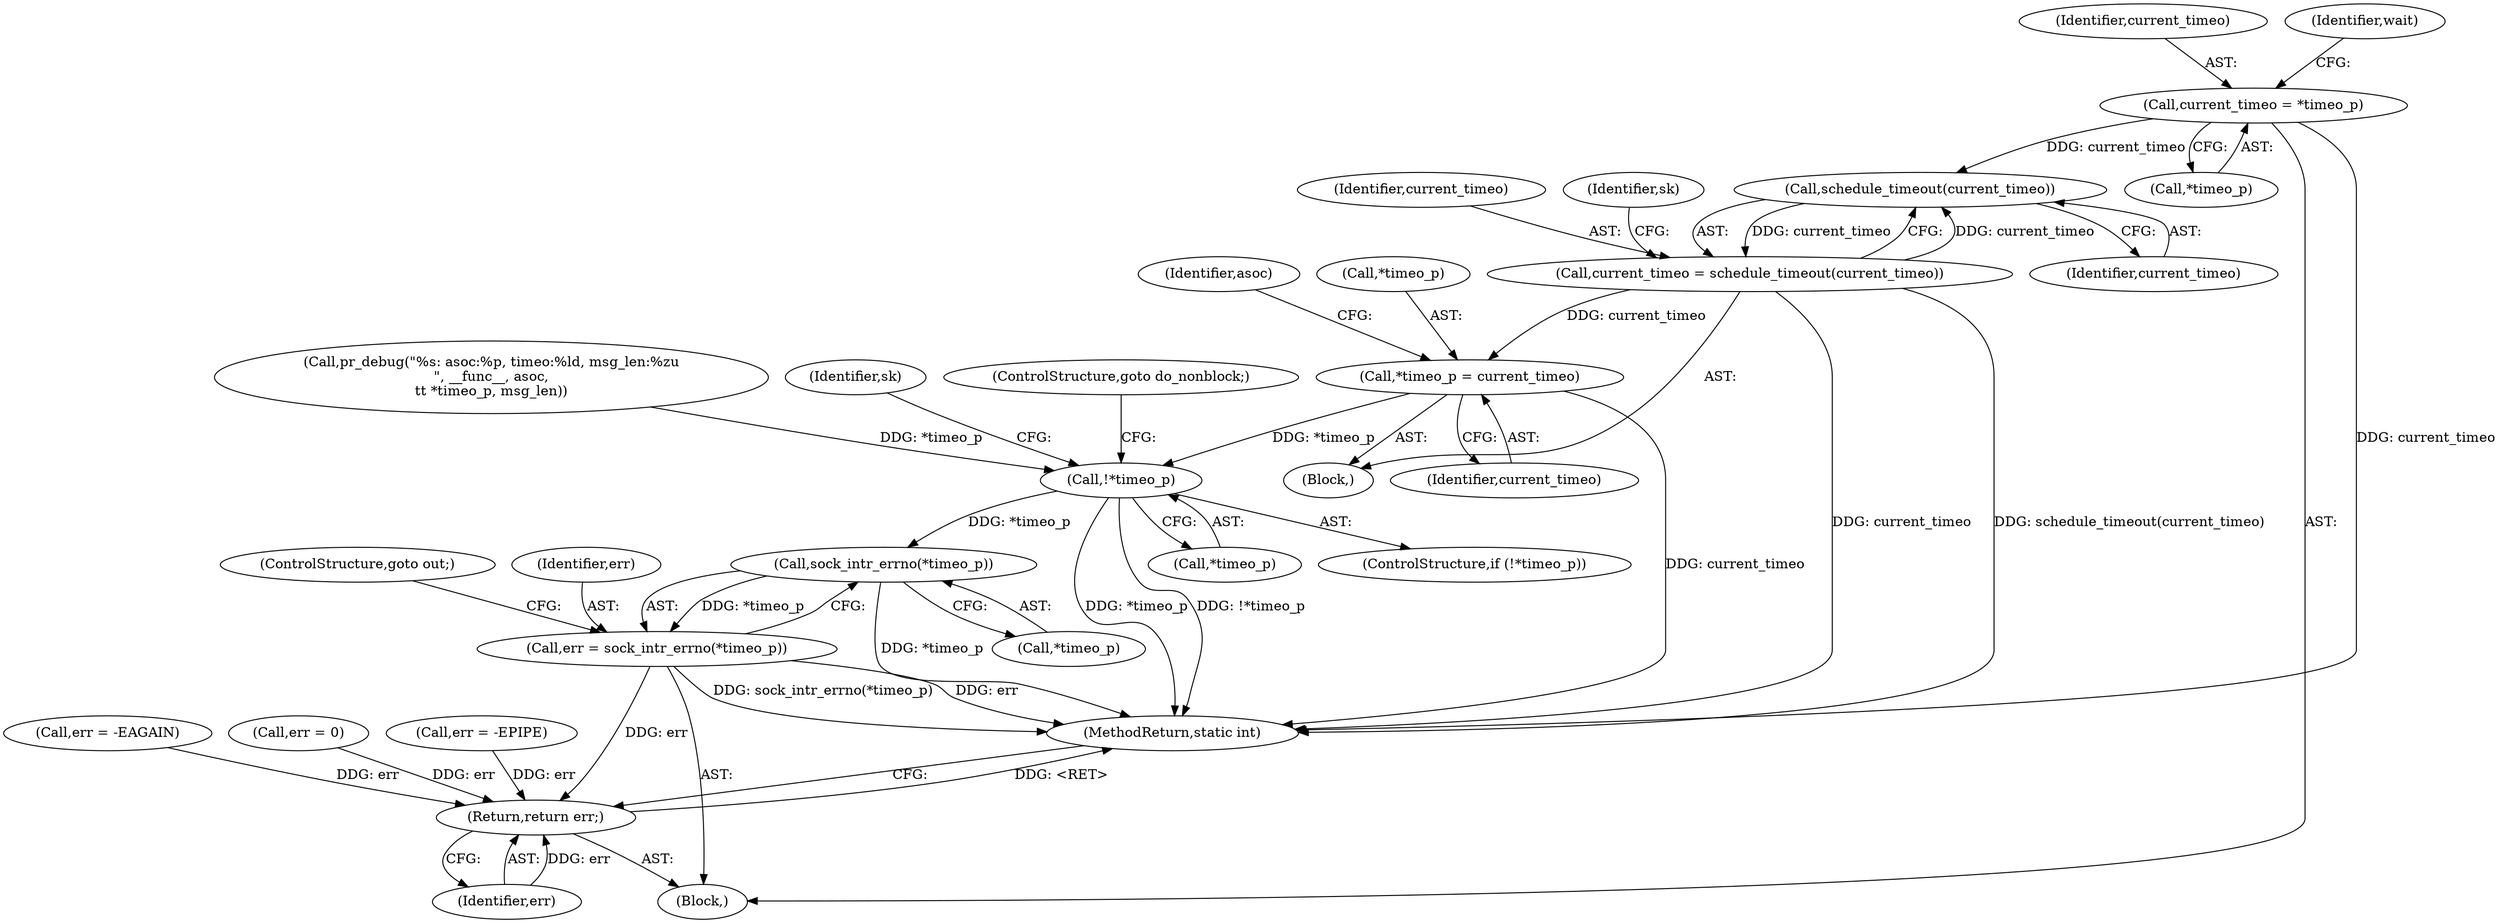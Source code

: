 digraph "0_linux_dfcb9f4f99f1e9a49e43398a7bfbf56927544af1_0@pointer" {
"1000122" [label="(Call,current_timeo = *timeo_p)"];
"1000183" [label="(Call,schedule_timeout(current_timeo))"];
"1000181" [label="(Call,current_timeo = schedule_timeout(current_timeo))"];
"1000196" [label="(Call,*timeo_p = current_timeo)"];
"1000148" [label="(Call,!*timeo_p)"];
"1000221" [label="(Call,sock_intr_errno(*timeo_p))"];
"1000219" [label="(Call,err = sock_intr_errno(*timeo_p))"];
"1000210" [label="(Return,return err;)"];
"1000224" [label="(ControlStructure,goto out;)"];
"1000124" [label="(Call,*timeo_p)"];
"1000226" [label="(Call,err = -EAGAIN)"];
"1000128" [label="(Call,pr_debug(\"%s: asoc:%p, timeo:%ld, msg_len:%zu\n\", __func__, asoc,\n\t\t *timeo_p, msg_len))"];
"1000220" [label="(Identifier,err)"];
"1000184" [label="(Identifier,current_timeo)"];
"1000123" [label="(Identifier,current_timeo)"];
"1000210" [label="(Return,return err;)"];
"1000118" [label="(Call,err = 0)"];
"1000155" [label="(Identifier,sk)"];
"1000182" [label="(Identifier,current_timeo)"];
"1000142" [label="(Identifier,asoc)"];
"1000187" [label="(Identifier,sk)"];
"1000219" [label="(Call,err = sock_intr_errno(*timeo_p))"];
"1000211" [label="(Identifier,err)"];
"1000138" [label="(Block,)"];
"1000183" [label="(Call,schedule_timeout(current_timeo))"];
"1000197" [label="(Call,*timeo_p)"];
"1000108" [label="(Block,)"];
"1000127" [label="(Identifier,wait)"];
"1000199" [label="(Identifier,current_timeo)"];
"1000213" [label="(Call,err = -EPIPE)"];
"1000231" [label="(MethodReturn,static int)"];
"1000221" [label="(Call,sock_intr_errno(*timeo_p))"];
"1000196" [label="(Call,*timeo_p = current_timeo)"];
"1000148" [label="(Call,!*timeo_p)"];
"1000149" [label="(Call,*timeo_p)"];
"1000122" [label="(Call,current_timeo = *timeo_p)"];
"1000147" [label="(ControlStructure,if (!*timeo_p))"];
"1000181" [label="(Call,current_timeo = schedule_timeout(current_timeo))"];
"1000222" [label="(Call,*timeo_p)"];
"1000151" [label="(ControlStructure,goto do_nonblock;)"];
"1000122" -> "1000108"  [label="AST: "];
"1000122" -> "1000124"  [label="CFG: "];
"1000123" -> "1000122"  [label="AST: "];
"1000124" -> "1000122"  [label="AST: "];
"1000127" -> "1000122"  [label="CFG: "];
"1000122" -> "1000231"  [label="DDG: current_timeo"];
"1000122" -> "1000183"  [label="DDG: current_timeo"];
"1000183" -> "1000181"  [label="AST: "];
"1000183" -> "1000184"  [label="CFG: "];
"1000184" -> "1000183"  [label="AST: "];
"1000181" -> "1000183"  [label="CFG: "];
"1000183" -> "1000181"  [label="DDG: current_timeo"];
"1000181" -> "1000183"  [label="DDG: current_timeo"];
"1000181" -> "1000138"  [label="AST: "];
"1000182" -> "1000181"  [label="AST: "];
"1000187" -> "1000181"  [label="CFG: "];
"1000181" -> "1000231"  [label="DDG: current_timeo"];
"1000181" -> "1000231"  [label="DDG: schedule_timeout(current_timeo)"];
"1000181" -> "1000196"  [label="DDG: current_timeo"];
"1000196" -> "1000138"  [label="AST: "];
"1000196" -> "1000199"  [label="CFG: "];
"1000197" -> "1000196"  [label="AST: "];
"1000199" -> "1000196"  [label="AST: "];
"1000142" -> "1000196"  [label="CFG: "];
"1000196" -> "1000231"  [label="DDG: current_timeo"];
"1000196" -> "1000148"  [label="DDG: *timeo_p"];
"1000148" -> "1000147"  [label="AST: "];
"1000148" -> "1000149"  [label="CFG: "];
"1000149" -> "1000148"  [label="AST: "];
"1000151" -> "1000148"  [label="CFG: "];
"1000155" -> "1000148"  [label="CFG: "];
"1000148" -> "1000231"  [label="DDG: *timeo_p"];
"1000148" -> "1000231"  [label="DDG: !*timeo_p"];
"1000128" -> "1000148"  [label="DDG: *timeo_p"];
"1000148" -> "1000221"  [label="DDG: *timeo_p"];
"1000221" -> "1000219"  [label="AST: "];
"1000221" -> "1000222"  [label="CFG: "];
"1000222" -> "1000221"  [label="AST: "];
"1000219" -> "1000221"  [label="CFG: "];
"1000221" -> "1000231"  [label="DDG: *timeo_p"];
"1000221" -> "1000219"  [label="DDG: *timeo_p"];
"1000219" -> "1000108"  [label="AST: "];
"1000220" -> "1000219"  [label="AST: "];
"1000224" -> "1000219"  [label="CFG: "];
"1000219" -> "1000231"  [label="DDG: sock_intr_errno(*timeo_p)"];
"1000219" -> "1000231"  [label="DDG: err"];
"1000219" -> "1000210"  [label="DDG: err"];
"1000210" -> "1000108"  [label="AST: "];
"1000210" -> "1000211"  [label="CFG: "];
"1000211" -> "1000210"  [label="AST: "];
"1000231" -> "1000210"  [label="CFG: "];
"1000210" -> "1000231"  [label="DDG: <RET>"];
"1000211" -> "1000210"  [label="DDG: err"];
"1000226" -> "1000210"  [label="DDG: err"];
"1000213" -> "1000210"  [label="DDG: err"];
"1000118" -> "1000210"  [label="DDG: err"];
}
